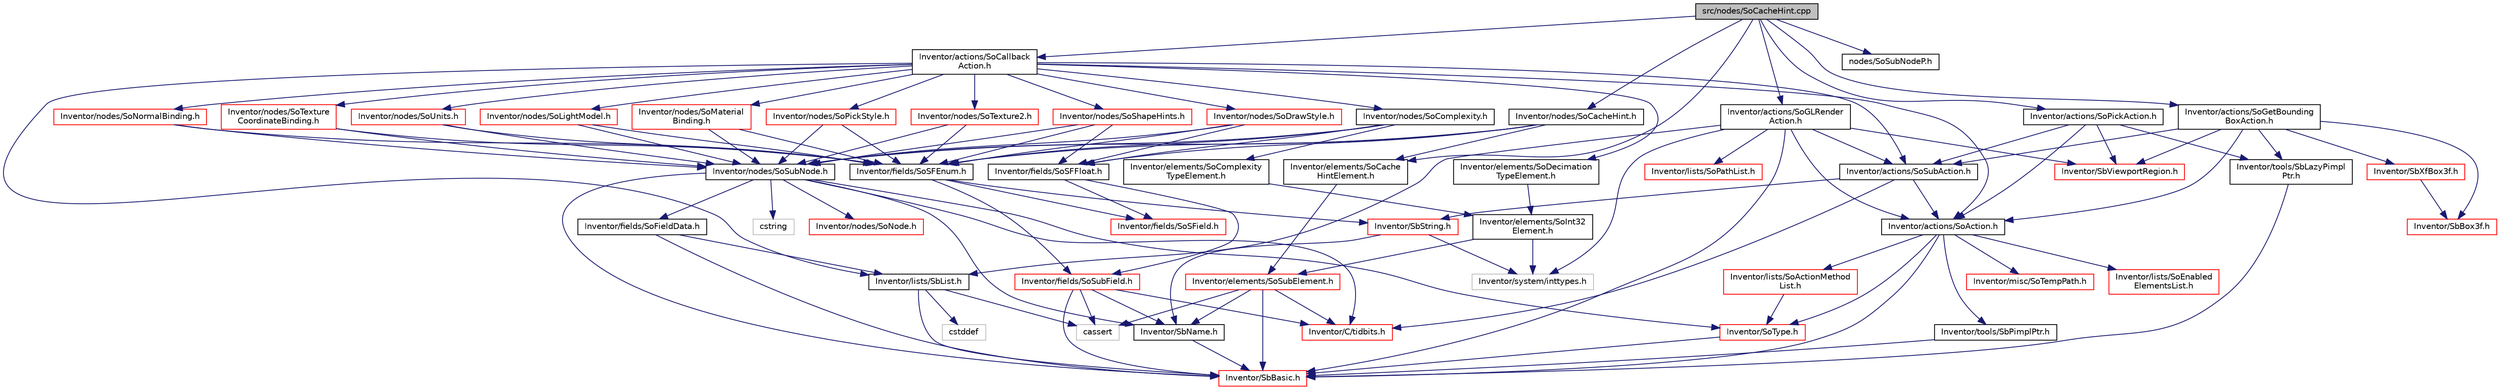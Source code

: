 digraph "src/nodes/SoCacheHint.cpp"
{
 // LATEX_PDF_SIZE
  edge [fontname="Helvetica",fontsize="10",labelfontname="Helvetica",labelfontsize="10"];
  node [fontname="Helvetica",fontsize="10",shape=record];
  Node1 [label="src/nodes/SoCacheHint.cpp",height=0.2,width=0.4,color="black", fillcolor="grey75", style="filled", fontcolor="black",tooltip=" "];
  Node1 -> Node2 [color="midnightblue",fontsize="10",style="solid",fontname="Helvetica"];
  Node2 [label="Inventor/nodes/SoCacheHint.h",height=0.2,width=0.4,color="black", fillcolor="white", style="filled",URL="$SoCacheHint_8h.html",tooltip=" "];
  Node2 -> Node3 [color="midnightblue",fontsize="10",style="solid",fontname="Helvetica"];
  Node3 [label="Inventor/elements/SoCache\lHintElement.h",height=0.2,width=0.4,color="black", fillcolor="white", style="filled",URL="$SoCacheHintElement_8h.html",tooltip=" "];
  Node3 -> Node4 [color="midnightblue",fontsize="10",style="solid",fontname="Helvetica"];
  Node4 [label="Inventor/elements/SoSubElement.h",height=0.2,width=0.4,color="red", fillcolor="white", style="filled",URL="$SoSubElement_8h.html",tooltip=" "];
  Node4 -> Node5 [color="midnightblue",fontsize="10",style="solid",fontname="Helvetica"];
  Node5 [label="Inventor/SbBasic.h",height=0.2,width=0.4,color="red", fillcolor="white", style="filled",URL="$SbBasic_8h.html",tooltip=" "];
  Node4 -> Node11 [color="midnightblue",fontsize="10",style="solid",fontname="Helvetica"];
  Node11 [label="Inventor/SbName.h",height=0.2,width=0.4,color="black", fillcolor="white", style="filled",URL="$SbName_8h.html",tooltip=" "];
  Node11 -> Node5 [color="midnightblue",fontsize="10",style="solid",fontname="Helvetica"];
  Node4 -> Node12 [color="midnightblue",fontsize="10",style="solid",fontname="Helvetica"];
  Node12 [label="Inventor/C/tidbits.h",height=0.2,width=0.4,color="red", fillcolor="white", style="filled",URL="$tidbits_8h.html",tooltip=" "];
  Node4 -> Node13 [color="midnightblue",fontsize="10",style="solid",fontname="Helvetica"];
  Node13 [label="cassert",height=0.2,width=0.4,color="grey75", fillcolor="white", style="filled",tooltip=" "];
  Node2 -> Node21 [color="midnightblue",fontsize="10",style="solid",fontname="Helvetica"];
  Node21 [label="Inventor/fields/SoSFEnum.h",height=0.2,width=0.4,color="black", fillcolor="white", style="filled",URL="$SoSFEnum_8h.html",tooltip=" "];
  Node21 -> Node22 [color="midnightblue",fontsize="10",style="solid",fontname="Helvetica"];
  Node22 [label="Inventor/fields/SoSField.h",height=0.2,width=0.4,color="red", fillcolor="white", style="filled",URL="$SoSField_8h.html",tooltip=" "];
  Node21 -> Node27 [color="midnightblue",fontsize="10",style="solid",fontname="Helvetica"];
  Node27 [label="Inventor/fields/SoSubField.h",height=0.2,width=0.4,color="red", fillcolor="white", style="filled",URL="$SoSubField_8h.html",tooltip=" "];
  Node27 -> Node5 [color="midnightblue",fontsize="10",style="solid",fontname="Helvetica"];
  Node27 -> Node11 [color="midnightblue",fontsize="10",style="solid",fontname="Helvetica"];
  Node27 -> Node12 [color="midnightblue",fontsize="10",style="solid",fontname="Helvetica"];
  Node27 -> Node13 [color="midnightblue",fontsize="10",style="solid",fontname="Helvetica"];
  Node21 -> Node32 [color="midnightblue",fontsize="10",style="solid",fontname="Helvetica"];
  Node32 [label="Inventor/SbString.h",height=0.2,width=0.4,color="red", fillcolor="white", style="filled",URL="$SbString_8h.html",tooltip=" "];
  Node32 -> Node29 [color="midnightblue",fontsize="10",style="solid",fontname="Helvetica"];
  Node29 [label="Inventor/system/inttypes.h",height=0.2,width=0.4,color="grey75", fillcolor="white", style="filled",tooltip=" "];
  Node32 -> Node11 [color="midnightblue",fontsize="10",style="solid",fontname="Helvetica"];
  Node2 -> Node38 [color="midnightblue",fontsize="10",style="solid",fontname="Helvetica"];
  Node38 [label="Inventor/fields/SoSFFloat.h",height=0.2,width=0.4,color="black", fillcolor="white", style="filled",URL="$SoSFFloat_8h.html",tooltip=" "];
  Node38 -> Node22 [color="midnightblue",fontsize="10",style="solid",fontname="Helvetica"];
  Node38 -> Node27 [color="midnightblue",fontsize="10",style="solid",fontname="Helvetica"];
  Node2 -> Node39 [color="midnightblue",fontsize="10",style="solid",fontname="Helvetica"];
  Node39 [label="Inventor/nodes/SoSubNode.h",height=0.2,width=0.4,color="black", fillcolor="white", style="filled",URL="$SoSubNode_8h.html",tooltip=" "];
  Node39 -> Node40 [color="midnightblue",fontsize="10",style="solid",fontname="Helvetica"];
  Node40 [label="cstring",height=0.2,width=0.4,color="grey75", fillcolor="white", style="filled",tooltip=" "];
  Node39 -> Node5 [color="midnightblue",fontsize="10",style="solid",fontname="Helvetica"];
  Node39 -> Node11 [color="midnightblue",fontsize="10",style="solid",fontname="Helvetica"];
  Node39 -> Node15 [color="midnightblue",fontsize="10",style="solid",fontname="Helvetica"];
  Node15 [label="Inventor/SoType.h",height=0.2,width=0.4,color="red", fillcolor="white", style="filled",URL="$SoType_8h.html",tooltip=" "];
  Node15 -> Node5 [color="midnightblue",fontsize="10",style="solid",fontname="Helvetica"];
  Node39 -> Node41 [color="midnightblue",fontsize="10",style="solid",fontname="Helvetica"];
  Node41 [label="Inventor/fields/SoFieldData.h",height=0.2,width=0.4,color="black", fillcolor="white", style="filled",URL="$SoFieldData_8h.html",tooltip=" "];
  Node41 -> Node5 [color="midnightblue",fontsize="10",style="solid",fontname="Helvetica"];
  Node41 -> Node30 [color="midnightblue",fontsize="10",style="solid",fontname="Helvetica"];
  Node30 [label="Inventor/lists/SbList.h",height=0.2,width=0.4,color="black", fillcolor="white", style="filled",URL="$SbList_8h.html",tooltip=" "];
  Node30 -> Node13 [color="midnightblue",fontsize="10",style="solid",fontname="Helvetica"];
  Node30 -> Node18 [color="midnightblue",fontsize="10",style="solid",fontname="Helvetica"];
  Node18 [label="cstddef",height=0.2,width=0.4,color="grey75", fillcolor="white", style="filled",tooltip=" "];
  Node30 -> Node5 [color="midnightblue",fontsize="10",style="solid",fontname="Helvetica"];
  Node39 -> Node42 [color="midnightblue",fontsize="10",style="solid",fontname="Helvetica"];
  Node42 [label="Inventor/nodes/SoNode.h",height=0.2,width=0.4,color="red", fillcolor="white", style="filled",URL="$SoNode_8h.html",tooltip=" "];
  Node39 -> Node12 [color="midnightblue",fontsize="10",style="solid",fontname="Helvetica"];
  Node1 -> Node58 [color="midnightblue",fontsize="10",style="solid",fontname="Helvetica"];
  Node58 [label="Inventor/actions/SoCallback\lAction.h",height=0.2,width=0.4,color="black", fillcolor="white", style="filled",URL="$SoCallbackAction_8h.html",tooltip=" "];
  Node58 -> Node59 [color="midnightblue",fontsize="10",style="solid",fontname="Helvetica"];
  Node59 [label="Inventor/actions/SoAction.h",height=0.2,width=0.4,color="black", fillcolor="white", style="filled",URL="$SoAction_8h.html",tooltip=" "];
  Node59 -> Node5 [color="midnightblue",fontsize="10",style="solid",fontname="Helvetica"];
  Node59 -> Node15 [color="midnightblue",fontsize="10",style="solid",fontname="Helvetica"];
  Node59 -> Node60 [color="midnightblue",fontsize="10",style="solid",fontname="Helvetica"];
  Node60 [label="Inventor/misc/SoTempPath.h",height=0.2,width=0.4,color="red", fillcolor="white", style="filled",URL="$SoTempPath_8h.html",tooltip=" "];
  Node59 -> Node64 [color="midnightblue",fontsize="10",style="solid",fontname="Helvetica"];
  Node64 [label="Inventor/tools/SbPimplPtr.h",height=0.2,width=0.4,color="black", fillcolor="white", style="filled",URL="$SbPimplPtr_8h.html",tooltip=" "];
  Node64 -> Node5 [color="midnightblue",fontsize="10",style="solid",fontname="Helvetica"];
  Node59 -> Node65 [color="midnightblue",fontsize="10",style="solid",fontname="Helvetica"];
  Node65 [label="Inventor/lists/SoActionMethod\lList.h",height=0.2,width=0.4,color="red", fillcolor="white", style="filled",URL="$SoActionMethodList_8h.html",tooltip=" "];
  Node65 -> Node15 [color="midnightblue",fontsize="10",style="solid",fontname="Helvetica"];
  Node59 -> Node50 [color="midnightblue",fontsize="10",style="solid",fontname="Helvetica"];
  Node50 [label="Inventor/lists/SoEnabled\lElementsList.h",height=0.2,width=0.4,color="red", fillcolor="white", style="filled",URL="$SoEnabledElementsList_8h.html",tooltip=" "];
  Node58 -> Node66 [color="midnightblue",fontsize="10",style="solid",fontname="Helvetica"];
  Node66 [label="Inventor/actions/SoSubAction.h",height=0.2,width=0.4,color="black", fillcolor="white", style="filled",URL="$SoSubAction_8h.html",tooltip=" "];
  Node66 -> Node32 [color="midnightblue",fontsize="10",style="solid",fontname="Helvetica"];
  Node66 -> Node59 [color="midnightblue",fontsize="10",style="solid",fontname="Helvetica"];
  Node66 -> Node12 [color="midnightblue",fontsize="10",style="solid",fontname="Helvetica"];
  Node58 -> Node67 [color="midnightblue",fontsize="10",style="solid",fontname="Helvetica"];
  Node67 [label="Inventor/elements/SoDecimation\lTypeElement.h",height=0.2,width=0.4,color="black", fillcolor="white", style="filled",URL="$SoDecimationTypeElement_8h.html",tooltip=" "];
  Node67 -> Node68 [color="midnightblue",fontsize="10",style="solid",fontname="Helvetica"];
  Node68 [label="Inventor/elements/SoInt32\lElement.h",height=0.2,width=0.4,color="black", fillcolor="white", style="filled",URL="$SoInt32Element_8h.html",tooltip=" "];
  Node68 -> Node4 [color="midnightblue",fontsize="10",style="solid",fontname="Helvetica"];
  Node68 -> Node29 [color="midnightblue",fontsize="10",style="solid",fontname="Helvetica"];
  Node58 -> Node30 [color="midnightblue",fontsize="10",style="solid",fontname="Helvetica"];
  Node58 -> Node69 [color="midnightblue",fontsize="10",style="solid",fontname="Helvetica"];
  Node69 [label="Inventor/nodes/SoComplexity.h",height=0.2,width=0.4,color="black", fillcolor="white", style="filled",URL="$SoComplexity_8h.html",tooltip=" "];
  Node69 -> Node39 [color="midnightblue",fontsize="10",style="solid",fontname="Helvetica"];
  Node69 -> Node21 [color="midnightblue",fontsize="10",style="solid",fontname="Helvetica"];
  Node69 -> Node38 [color="midnightblue",fontsize="10",style="solid",fontname="Helvetica"];
  Node69 -> Node70 [color="midnightblue",fontsize="10",style="solid",fontname="Helvetica"];
  Node70 [label="Inventor/elements/SoComplexity\lTypeElement.h",height=0.2,width=0.4,color="black", fillcolor="white", style="filled",URL="$SoComplexityTypeElement_8h.html",tooltip=" "];
  Node70 -> Node68 [color="midnightblue",fontsize="10",style="solid",fontname="Helvetica"];
  Node58 -> Node71 [color="midnightblue",fontsize="10",style="solid",fontname="Helvetica"];
  Node71 [label="Inventor/nodes/SoDrawStyle.h",height=0.2,width=0.4,color="red", fillcolor="white", style="filled",URL="$SoDrawStyle_8h.html",tooltip=" "];
  Node71 -> Node21 [color="midnightblue",fontsize="10",style="solid",fontname="Helvetica"];
  Node71 -> Node38 [color="midnightblue",fontsize="10",style="solid",fontname="Helvetica"];
  Node71 -> Node39 [color="midnightblue",fontsize="10",style="solid",fontname="Helvetica"];
  Node58 -> Node75 [color="midnightblue",fontsize="10",style="solid",fontname="Helvetica"];
  Node75 [label="Inventor/nodes/SoLightModel.h",height=0.2,width=0.4,color="red", fillcolor="white", style="filled",URL="$SoLightModel_8h.html",tooltip=" "];
  Node75 -> Node39 [color="midnightblue",fontsize="10",style="solid",fontname="Helvetica"];
  Node75 -> Node21 [color="midnightblue",fontsize="10",style="solid",fontname="Helvetica"];
  Node58 -> Node82 [color="midnightblue",fontsize="10",style="solid",fontname="Helvetica"];
  Node82 [label="Inventor/nodes/SoMaterial\lBinding.h",height=0.2,width=0.4,color="red", fillcolor="white", style="filled",URL="$SoMaterialBinding_8h.html",tooltip=" "];
  Node82 -> Node21 [color="midnightblue",fontsize="10",style="solid",fontname="Helvetica"];
  Node82 -> Node39 [color="midnightblue",fontsize="10",style="solid",fontname="Helvetica"];
  Node58 -> Node84 [color="midnightblue",fontsize="10",style="solid",fontname="Helvetica"];
  Node84 [label="Inventor/nodes/SoNormalBinding.h",height=0.2,width=0.4,color="red", fillcolor="white", style="filled",URL="$SoNormalBinding_8h.html",tooltip=" "];
  Node84 -> Node21 [color="midnightblue",fontsize="10",style="solid",fontname="Helvetica"];
  Node84 -> Node39 [color="midnightblue",fontsize="10",style="solid",fontname="Helvetica"];
  Node58 -> Node86 [color="midnightblue",fontsize="10",style="solid",fontname="Helvetica"];
  Node86 [label="Inventor/nodes/SoPickStyle.h",height=0.2,width=0.4,color="red", fillcolor="white", style="filled",URL="$SoPickStyle_8h.html",tooltip=" "];
  Node86 -> Node39 [color="midnightblue",fontsize="10",style="solid",fontname="Helvetica"];
  Node86 -> Node21 [color="midnightblue",fontsize="10",style="solid",fontname="Helvetica"];
  Node58 -> Node88 [color="midnightblue",fontsize="10",style="solid",fontname="Helvetica"];
  Node88 [label="Inventor/nodes/SoShapeHints.h",height=0.2,width=0.4,color="red", fillcolor="white", style="filled",URL="$SoShapeHints_8h.html",tooltip=" "];
  Node88 -> Node21 [color="midnightblue",fontsize="10",style="solid",fontname="Helvetica"];
  Node88 -> Node38 [color="midnightblue",fontsize="10",style="solid",fontname="Helvetica"];
  Node88 -> Node39 [color="midnightblue",fontsize="10",style="solid",fontname="Helvetica"];
  Node58 -> Node91 [color="midnightblue",fontsize="10",style="solid",fontname="Helvetica"];
  Node91 [label="Inventor/nodes/SoTexture2.h",height=0.2,width=0.4,color="red", fillcolor="white", style="filled",URL="$SoTexture2_8h.html",tooltip=" "];
  Node91 -> Node39 [color="midnightblue",fontsize="10",style="solid",fontname="Helvetica"];
  Node91 -> Node21 [color="midnightblue",fontsize="10",style="solid",fontname="Helvetica"];
  Node58 -> Node100 [color="midnightblue",fontsize="10",style="solid",fontname="Helvetica"];
  Node100 [label="Inventor/nodes/SoTexture\lCoordinateBinding.h",height=0.2,width=0.4,color="red", fillcolor="white", style="filled",URL="$SoTextureCoordinateBinding_8h.html",tooltip=" "];
  Node100 -> Node39 [color="midnightblue",fontsize="10",style="solid",fontname="Helvetica"];
  Node100 -> Node21 [color="midnightblue",fontsize="10",style="solid",fontname="Helvetica"];
  Node58 -> Node102 [color="midnightblue",fontsize="10",style="solid",fontname="Helvetica"];
  Node102 [label="Inventor/nodes/SoUnits.h",height=0.2,width=0.4,color="red", fillcolor="white", style="filled",URL="$SoUnits_8h.html",tooltip=" "];
  Node102 -> Node39 [color="midnightblue",fontsize="10",style="solid",fontname="Helvetica"];
  Node102 -> Node21 [color="midnightblue",fontsize="10",style="solid",fontname="Helvetica"];
  Node1 -> Node104 [color="midnightblue",fontsize="10",style="solid",fontname="Helvetica"];
  Node104 [label="Inventor/actions/SoGLRender\lAction.h",height=0.2,width=0.4,color="black", fillcolor="white", style="filled",URL="$SoGLRenderAction_8h.html",tooltip=" "];
  Node104 -> Node59 [color="midnightblue",fontsize="10",style="solid",fontname="Helvetica"];
  Node104 -> Node66 [color="midnightblue",fontsize="10",style="solid",fontname="Helvetica"];
  Node104 -> Node5 [color="midnightblue",fontsize="10",style="solid",fontname="Helvetica"];
  Node104 -> Node105 [color="midnightblue",fontsize="10",style="solid",fontname="Helvetica"];
  Node105 [label="Inventor/SbViewportRegion.h",height=0.2,width=0.4,color="red", fillcolor="white", style="filled",URL="$SbViewportRegion_8h.html",tooltip=" "];
  Node104 -> Node29 [color="midnightblue",fontsize="10",style="solid",fontname="Helvetica"];
  Node104 -> Node56 [color="midnightblue",fontsize="10",style="solid",fontname="Helvetica"];
  Node56 [label="Inventor/lists/SoPathList.h",height=0.2,width=0.4,color="red", fillcolor="white", style="filled",URL="$SoPathList_8h.html",tooltip=" "];
  Node104 -> Node30 [color="midnightblue",fontsize="10",style="solid",fontname="Helvetica"];
  Node1 -> Node107 [color="midnightblue",fontsize="10",style="solid",fontname="Helvetica"];
  Node107 [label="Inventor/actions/SoGetBounding\lBoxAction.h",height=0.2,width=0.4,color="black", fillcolor="white", style="filled",URL="$SoGetBoundingBoxAction_8h.html",tooltip=" "];
  Node107 -> Node59 [color="midnightblue",fontsize="10",style="solid",fontname="Helvetica"];
  Node107 -> Node66 [color="midnightblue",fontsize="10",style="solid",fontname="Helvetica"];
  Node107 -> Node108 [color="midnightblue",fontsize="10",style="solid",fontname="Helvetica"];
  Node108 [label="Inventor/tools/SbLazyPimpl\lPtr.h",height=0.2,width=0.4,color="black", fillcolor="white", style="filled",URL="$SbLazyPimplPtr_8h.html",tooltip=" "];
  Node108 -> Node5 [color="midnightblue",fontsize="10",style="solid",fontname="Helvetica"];
  Node107 -> Node105 [color="midnightblue",fontsize="10",style="solid",fontname="Helvetica"];
  Node107 -> Node109 [color="midnightblue",fontsize="10",style="solid",fontname="Helvetica"];
  Node109 [label="Inventor/SbBox3f.h",height=0.2,width=0.4,color="red", fillcolor="white", style="filled",URL="$SbBox3f_8h.html",tooltip=" "];
  Node107 -> Node110 [color="midnightblue",fontsize="10",style="solid",fontname="Helvetica"];
  Node110 [label="Inventor/SbXfBox3f.h",height=0.2,width=0.4,color="red", fillcolor="white", style="filled",URL="$SbXfBox3f_8h.html",tooltip=" "];
  Node110 -> Node109 [color="midnightblue",fontsize="10",style="solid",fontname="Helvetica"];
  Node1 -> Node112 [color="midnightblue",fontsize="10",style="solid",fontname="Helvetica"];
  Node112 [label="Inventor/actions/SoPickAction.h",height=0.2,width=0.4,color="black", fillcolor="white", style="filled",URL="$SoPickAction_8h.html",tooltip=" "];
  Node112 -> Node59 [color="midnightblue",fontsize="10",style="solid",fontname="Helvetica"];
  Node112 -> Node66 [color="midnightblue",fontsize="10",style="solid",fontname="Helvetica"];
  Node112 -> Node108 [color="midnightblue",fontsize="10",style="solid",fontname="Helvetica"];
  Node112 -> Node105 [color="midnightblue",fontsize="10",style="solid",fontname="Helvetica"];
  Node1 -> Node3 [color="midnightblue",fontsize="10",style="solid",fontname="Helvetica"];
  Node1 -> Node113 [color="midnightblue",fontsize="10",style="solid",fontname="Helvetica"];
  Node113 [label="nodes/SoSubNodeP.h",height=0.2,width=0.4,color="black", fillcolor="white", style="filled",URL="$SoSubNodeP_8h.html",tooltip=" "];
}
